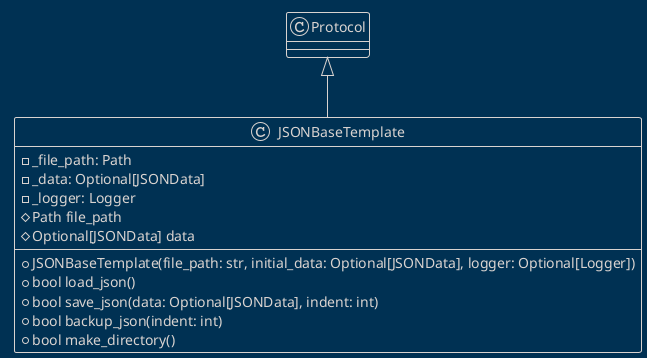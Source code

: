 @startuml JSONTemplate
!theme blueprint

' docs/puml/json/JSONBaseTemplate.puml

class JSONBaseTemplate extends Protocol {
    ' A base template class for working with JSON files.
    ' JSONMap = Dict[str, Any]
    ' JSONList = List[JSONMap]
    ' JSONData = Union[JSONMap, JSONList]
    - _file_path: Path
    - _data: Optional[JSONData]
    - _logger: Logger
    + JSONBaseTemplate(file_path: str, initial_data: Optional[JSONData], logger: Optional[Logger])
    ' Get the path to the JSON file.
    # Path file_path
    ' Load JSON data from the file into the _data attribute.
    # Optional[JSONData] data
    ' Save JSON data to the file. Returns True if successful, False otherwise.
    + bool load_json()
    ' Create a backup of the JSON file. Returns True if successful, False otherwise.
    + bool save_json(data: Optional[JSONData], indent: int)
    ' Create a backup of the JSON file. Returns True if successful, False otherwise.
    + bool backup_json(indent: int)
    ' Create the directory for the JSON file. Returns True if successful, False otherwise.
    + bool make_directory()
}
@enduml
